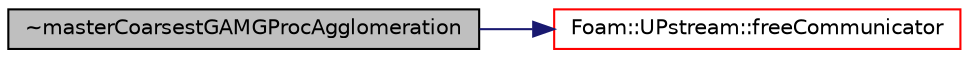 digraph "~masterCoarsestGAMGProcAgglomeration"
{
  bgcolor="transparent";
  edge [fontname="Helvetica",fontsize="10",labelfontname="Helvetica",labelfontsize="10"];
  node [fontname="Helvetica",fontsize="10",shape=record];
  rankdir="LR";
  Node1 [label="~masterCoarsestGAMGProcAgglomeration",height=0.2,width=0.4,color="black", fillcolor="grey75", style="filled", fontcolor="black"];
  Node1 -> Node2 [color="midnightblue",fontsize="10",style="solid",fontname="Helvetica"];
  Node2 [label="Foam::UPstream::freeCommunicator",height=0.2,width=0.4,color="red",URL="$a02861.html#a3179018baba7416f21d8f0c21bf11a62",tooltip="Free a previously allocated communicator. "];
}
